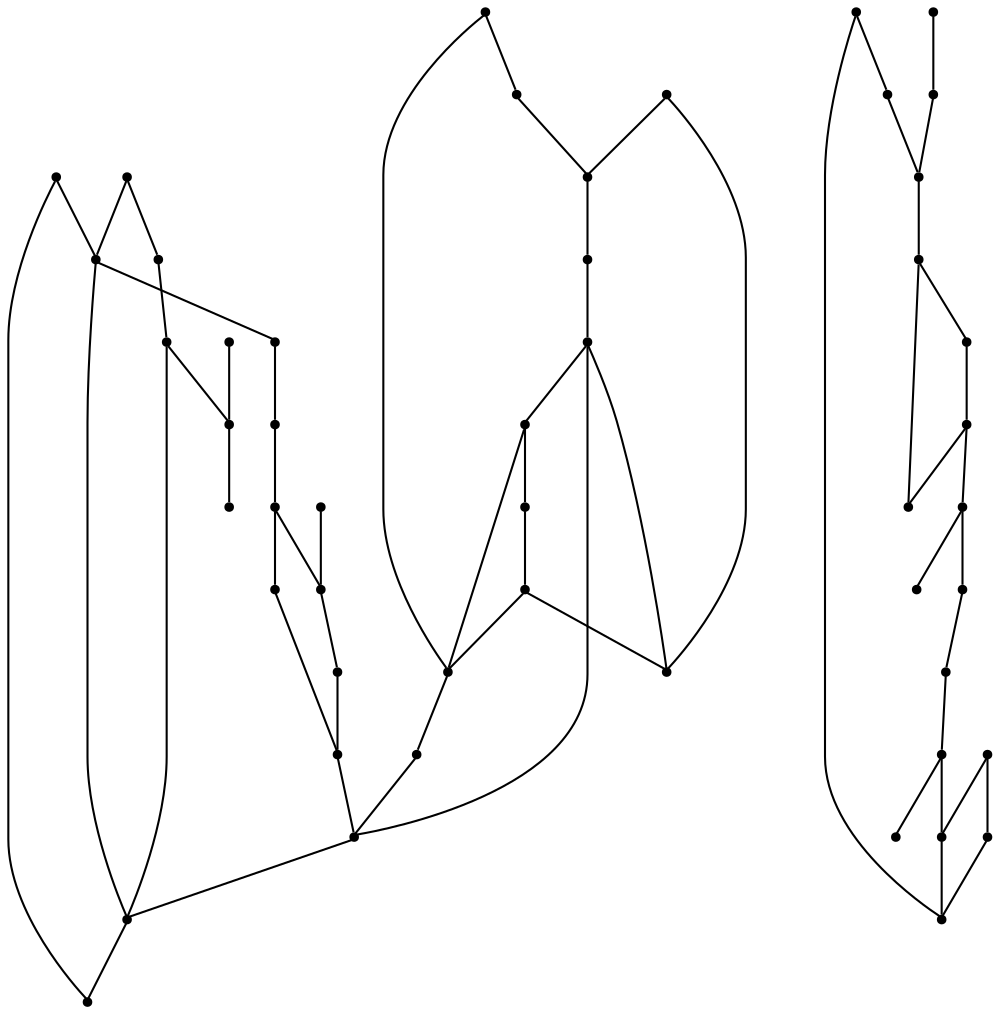 graph {
  node [shape=point,comment="{\"directed\":false,\"doi\":\"10.1007/3-540-45848-4_31\",\"figure\":\"6\"}"]

  v0 [pos="1265.8333142598472,2518.0527547200545"]
  v1 [pos="1290.0833447774253,2542.802764892581"]
  v2 [pos="1301.0832786560059,2574.3027547200545"]
  v3 [pos="1176.5832583109539,2516.052581787112"]
  v4 [pos="1136.8333498636882,2588.8026733398465"]
  v5 [pos="1217.8333600362143,2668.8027242024764"]
  v6 [pos="1171.833324432373,2653.552581787112"]
  v7 [pos="1148.083273569743,2626.3026733398465"]
  v8 [pos="1137.833309173584,2607.0526936848983"]
  v9 [pos="1044.3333148956299,2514.05266316732"]
  v10 [pos="1058.0833276112876,2527.302632649742"]
  v11 [pos="1061.5833759307864,2541.3025716145858"]
  v12 [pos="1069.0832932790122,2561.552764892581"]
  v13 [pos="908.3333174387615,2550.8026936848983"]
  v14 [pos="904.5833428700765,2576.0526835123724"]
  v15 [pos="944.8333581288656,2503.052602132164"]
  v16 [pos="1071.333408355713,2583.0526529947942"]
  v17 [pos="1034.583330154419,2639.3026529947942"]
  v18 [pos="997.0833301544192,2653.8025716145858"]
  v19 [pos="945.0833479563396,2644.5526936848983"]
  v20 [pos="930.8333555857341,2635.0525716145858"]
  v21 [pos="915.8333301544192,2613.5526835123724"]
  v22 [pos="908.0833276112875,2597.5525716145858"]
  v23 [pos="1840.8333142598472,2719.5526936848983"]
  v24 [pos="1840.3333346048994,2532.0526936848983"]
  v25 [pos="1784.0791066487632,2738.2108866373724"]
  v26 [pos="1728.3333142598472,2569.5526936848983"]
  v27 [pos="1709.0791066487632,2625.7108866373724"]
  v28 [pos="1728.3333142598472,2719.5526936848983"]
  v29 [pos="1671.5791066487632,2550.7108866373724"]
  v30 [pos="1652.8333346048994,2607.0526936848983"]
  v31 [pos="1653.3333142598472,2682.0526936848983"]
  v32 [pos="1649.3333498636885,2719.5526936848983"]
  v33 [pos="1539.8333549499514,2532.0526936848983"]
  v34 [pos="1538.83326848348,2644.5526936848983"]
  v35 [pos="1503.3333142598472,2550.8026936848983"]
  v36 [pos="1502.8333346048994,2532.0526936848983"]
  v37 [pos="1501.2082735697431,2569.4275716145858"]
  v38 [pos="1502.8333346048992,2644.5526936848983"]
  v39 [pos="1464.9583498636885,2533.552632649742"]
  v40 [pos="1467.083263397217,2569.3027038574246"]
  v41 [pos="1464.8333549499514,2607.0526936848983"]
  v42 [pos="1466.333293914795,2645.30266316732"]
  v43 [pos="1231.583309173584,2564.802632649742"]
  v44 [pos="1208.5833549499514,2594.4275716145858"]
  v45 [pos="1000.5833148956299,2555.302764892581"]
  v46 [pos="973.0833530426025,2573.5527852376326"]
  v47 [pos="964.3333276112875,2545.5526529947942"]
  v48 [pos="940.3333504994712,2606.3027242024764"]
  v49 [pos="926.3333479563396,2583.0526529947942"]

  v0 -- v3 [id="-1",pos="1265.8333142598472,2518.0527547200545 1252.538258962295,2509.116473480053 1236.5456470976521,2503.865132649742 1219.3333943684897,2503.865132649742 1203.6364761430368,2503.865132649742 1188.953902070752,2508.2325386808757 1176.5832583109539,2516.052581787112"]
  v14 -- v49 [id="-2",pos="904.5833428700765,2576.0526835123724 926.3333479563396,2583.0526529947942 926.3333479563396,2583.0526529947942 926.3333479563396,2583.0526529947942"]
  v1 -- v0 [id="-16",pos="1290.0833447774253,2542.802764892581 1283.6076808744785,2533.125909231475 1275.42285292537,2524.6296680241667 1265.8333142598472,2518.0527547200545"]
  v2 -- v1 [id="-17",pos="1301.0832786560059,2574.3027547200545 1299.606875696051,2562.9311925534644 1295.5910245046123,2552.35131287586 1290.0833447774253,2542.802764892581"]
  v2 -- v5 [id="-18",pos="1301.0832786560059,2574.3027547200545 1301.9487958429559,2578.3519812817876 1302.2708892822266,2582.5399657777443 1302.2708892822266,2586.8027547200545 1302.2708892822266,2632.5859883626326 1265.1167551676433,2669.740376790367 1217.8333600362143,2668.8027242024764"]
  v3 -- v4 [id="-20",pos="1176.5832583109539,2516.052581787112 1152.4406690412393,2530.356347011004 1136.3958994547527,2556.7163957070393 1136.8333498636882,2588.8026733398465"]
  v13 -- v47 [id="-21",pos="908.3333174387615,2550.8026936848983 935.26668548584,2550.7108866373724 935.26668548584,2550.7108866373724 935.26668548584,2550.7108866373724 936.6416931152345,2550.648325602216 936.6416931152345,2550.648325602216 936.6416931152345,2550.648325602216 938.016700744629,2550.648325602216 938.016700744629,2550.648325602216 938.016700744629,2550.648325602216 939.4541422526042,2550.58576456706 939.4541422526042,2550.58576456706 939.4541422526042,2550.58576456706 940.9541447957357,2550.58576456706 940.9541447957357,2550.58576456706 940.9541447957357,2550.58576456706 942.4541473388673,2550.5234578450545 942.4541473388673,2550.5234578450545 942.4541473388673,2550.5234578450545 944.0791447957357,2550.4608968098983 944.0791447957357,2550.4608968098983 944.0791447957357,2550.4608968098983 945.6416447957357,2550.398335774742 945.6416447957357,2550.398335774742 945.6416447957357,2550.398335774742 947.3292032877605,2550.273468017581 947.3292032877605,2550.273468017581 947.3292032877605,2550.273468017581 948.9541371663412,2550.2109069824246 948.9541371663412,2550.2109069824246 948.9541371663412,2550.2109069824246 950.641695658366,2550.085784912112 950.641695658366,2550.085784912112 950.641695658366,2550.085784912112 952.2666931152345,2549.9609171549505 952.2666931152345,2549.9609171549505 952.2666931152345,2549.9609171549505 953.9541880289714,2549.835795084638 953.9541880289714,2549.835795084638 953.9541880289714,2549.835795084638 955.6416829427084,2549.64836629232 955.6416829427084,2549.64836629232 955.6416829427084,2549.64836629232 964.3333276112875,2545.5526529947942 964.3333276112875,2545.5526529947942 964.3333276112875,2545.5526529947942"]
  v6 -- v5 [id="-22",pos="1171.833324432373,2653.552581787112 1184.8002161266618,2664.0430918820643 1201.4051988392782,2669.740376790367 1217.8333600362143,2668.8027242024764"]
  v7 -- v6 [id="-23",pos="1148.083273569743,2626.3026733398465 1152.8328493454312,2637.874104038151 1161.202883801176,2647.2059313939735 1171.833324432373,2653.552581787112"]
  v8 -- v7 [id="-24",pos="1137.833309173584,2607.0526936848983 1140.6037800440706,2613.9706948964 1143.3106397024849,2620.765259555688 1148.083273569743,2626.3026733398465"]
  v4 -- v8 [id="-25",pos="1136.8333498636882,2588.8026733398465 1136.3958994547527,2593.7001159406313 1137.2391568519113,2600.4016352251824 1137.833309173584,2607.0526936848983"]
  v9 -- v15 [id="-26",pos="1044.3333148956299,2514.05266316732 1029.4517051400303,2499.9205126669294 1009.3381048758449,2491.2400105794295 987.2084299723308,2491.2400105794295 971.6969153861685,2491.2400105794295 957.1759246791275,2495.504854962024 944.8333581288656,2503.052602132164"]
  v10 -- v9 [id="-27",pos="1058.0833276112876,2527.302632649742 1052.916710322398,2523.194916679833 1048.8660260736847,2518.3735398162676 1044.3333148956299,2514.05266316732"]
  v11 -- v10 [id="-28",pos="1061.5833759307864,2541.3025716145858 1061.1820786911242,2536.3623416000974 1058.9418517424933,2532.284953829187 1058.0833276112876,2527.302632649742"]
  v12 -- v11 [id="-29",pos="1069.0832932790122,2561.552764892581 1068.065282596739,2554.208213938976 1065.982910428801,2547.194684736679 1061.5833759307864,2541.3025716145858"]
  v12 -- v16 [id="-30",pos="1069.0832932790122,2561.552764892581 1069.8185563385655,2565.658553726668 1070.1459248860679,2569.8800784074556 1070.1459248860679,2574.177632649742 1070.1459248860679,2577.1261746532823 1069.9918226801658,2580.0389272591233 1071.333408355713,2583.0526529947942"]
  v13 -- v14 [id="-31",pos="908.3333174387615,2550.8026936848983 905.4572363171362,2558.0913709244132 904.2709350585939,2565.996745785194 904.5833428700765,2576.0526835123724"]
  v15 -- v13 [id="-32",pos="944.8333581288656,2503.052602132164 927.0650743274532,2513.4929405227713 913.6343815137582,2530.4607817023416 908.3333174387615,2550.8026936848983"]
  v17 -- v16 [id="-33",pos="1034.583330154419,2639.3026529947942 1054.4707939941775,2627.779207300965 1067.182583464452,2606.855551169835 1071.333408355713,2583.0526529947942"]
  v18 -- v17 [id="-34",pos="997.0833301544192,2653.8025716145858 1011.7681986047903,2654.7131211080496 1024.9125436848353,2649.318501672478 1034.583330154419,2639.3026529947942"]
  v18 -- v19 [id="-35",pos="997.0833301544192,2653.8025716145858 994.1307244754274,2656.899832608242 990.6945934644144,2657.1152547200545 987.2084299723308,2657.1152547200545 971.6352151745702,2657.1152547200545 957.0604199494612,2652.8164142825353 945.0833479563396,2644.5526936848983"]
  v20 -- v19 [id="-36",pos="930.8333555857341,2635.0525716145858 935.0643394855774,2638.9143798900054 939.6687799757892,2642.3775493324742 945.0833479563396,2644.5526936848983"]
  v21 -- v20 [id="-37",pos="915.8333301544192,2613.5526835123724 918.874930646238,2622.0069265318803 924.3902161658218,2629.0240783977515 930.8333555857341,2635.0525716145858"]
  v22 -- v21 [id="-38",pos="908.0833276112875,2597.5525716145858 909.3637695981772,2603.480091836831 911.6972677473838,2609.0239017888807 915.8333301544192,2613.5526835123724"]
  v14 -- v22 [id="-39",pos="904.5833428700765,2576.0526835123724 904.2709350585938,2582.336795112032 905.4509442200274,2590.221906875827 908.0833276112875,2597.5525716145858"]
  v23 -- v24 [id="-41",pos="1840.8333142598472,2719.5526936848983 1840.3333346048994,2532.0526936848983 1840.3333346048994,2532.0526936848983 1840.3333346048994,2532.0526936848983"]
  v23 -- v25 [id="-42",pos="1840.8333142598472,2719.5526936848983 1840.3291066487632,2728.8361409505233 1840.3291066487632,2728.8361409505233 1840.3291066487632,2728.8361409505233 1784.0791066487632,2738.2108866373724 1784.0791066487632,2738.2108866373724 1784.0791066487632,2738.2108866373724"]
  v25 -- v29 [id="-43",pos="1784.0791066487632,2738.2108866373724 1802.8291066487632,2536.6483866373724 1802.8291066487632,2536.6483866373724 1802.8291066487632,2536.6483866373724 1671.5791066487632,2550.7108866373724 1671.5791066487632,2550.7108866373724 1671.5791066487632,2550.7108866373724"]
  v27 -- v26 [id="-45",pos="1709.0791066487632,2625.7108866373724 1728.3333142598472,2569.5526936848983 1728.3333142598472,2569.5526936848983 1728.3333142598472,2569.5526936848983"]
  v28 -- v27 [id="-46",pos="1728.3333142598472,2719.5526936848983 1709.0791066487632,2625.7108866373724 1709.0791066487632,2625.7108866373724 1709.0791066487632,2625.7108866373724"]
  v20 -- v48 [id="-49",pos="930.8333555857341,2635.0525716145858 940.3333504994712,2606.3027242024764 940.3333504994712,2606.3027242024764 940.3333504994712,2606.3027242024764"]
  v30 -- v27 [id="-51",pos="1652.8333346048994,2607.0526936848983 1709.0791066487632,2625.7108866373724 1709.0791066487632,2625.7108866373724 1709.0791066487632,2625.7108866373724"]
  v29 -- v24 [id="-52",pos="1671.5791066487632,2550.7108866373724 1840.3333346048994,2532.0526936848983 1840.3333346048994,2532.0526936848983 1840.3333346048994,2532.0526936848983"]
  v30 -- v29 [id="-54",pos="1652.8333346048994,2607.0526936848983 1671.5791066487632,2550.7108866373724 1671.5791066487632,2550.7108866373724 1671.5791066487632,2550.7108866373724"]
  v31 -- v30 [id="-55",pos="1653.3333142598472,2682.0526936848983 1652.8333346048994,2607.0526936848983 1652.8333346048994,2607.0526936848983 1652.8333346048994,2607.0526936848983"]
  v32 -- v31 [id="-56",pos="1649.3333498636885,2719.5526936848983 1653.3333142598472,2682.0526936848983 1653.3333142598472,2682.0526936848983 1653.3333142598472,2682.0526936848983"]
  v32 -- v25 [id="-57",pos="1649.3333498636885,2719.5526936848983 1652.8291066487632,2728.8361409505233 1652.8291066487632,2728.8361409505233 1652.8291066487632,2728.8361409505233 1784.0791066487632,2738.2108866373724 1784.0791066487632,2738.2108866373724 1784.0791066487632,2738.2108866373724"]
  v47 -- v9 [id="-63",pos="964.3333276112875,2545.5526529947942 971.4541753133138,2547.2107747395858 971.4541753133138,2547.2107747395858 971.4541753133138,2547.2107747395858 974.7041702270509,2546.460805257164 974.7041702270509,2546.460805257164 974.7041702270509,2546.460805257164 976.3916651407878,2546.0859476725286 976.3916651407878,2546.0859476725286 976.3916651407878,2546.0859476725286 979.8916498819988,2545.2108561197942 979.8916498819988,2545.2108561197942 979.8916498819988,2545.2108561197942 981.6416422526042,2544.7108764648465 981.6416422526042,2544.7108764648465 981.6416422526042,2544.7108764648465 985.26668548584,2543.7109171549505 985.26668548584,2543.7109171549505 985.26668548584,2543.7109171549505 988.8916651407878,2542.585835774742 988.8916651407878,2542.585835774742 988.8916651407878,2542.585835774742 990.7041549682618,2541.9609883626326 990.7041549682618,2541.9609883626326 990.7041549682618,2541.9609883626326 992.5166447957357,2541.3984476725286 992.5166447957357,2541.3984476725286 992.5166447957357,2541.3984476725286 994.2666371663412,2540.7733459472684 994.2666371663412,2540.7733459472684 994.2666371663412,2540.7733459472684 995.954195658366,2540.148498535159 995.954195658366,2540.148498535159 995.954195658366,2540.148498535159 997.6416905721029,2539.5859578450545 997.6416905721029,2539.5859578450545 997.6416905721029,2539.5859578450545 999.2666880289714,2538.898295084638 999.2666880289714,2538.898295084638 999.2666880289714,2538.898295084638 1000.89168548584,2538.2734476725286 1000.89168548584,2538.2734476725286 1000.89168548584,2538.2734476725286 1002.45418548584,2537.6483459472684 1002.45418548584,2537.6483459472684 1002.45418548584,2537.6483459472684 1005.4541905721029,2536.3983968098983 1005.4541905721029,2536.3983968098983 1005.4541905721029,2536.3983968098983 1006.891695658366,2535.7109883626326 1006.891695658366,2535.7109883626326 1006.891695658366,2535.7109883626326 1008.3291371663412,2535.0858866373724 1008.3291371663412,2535.0858866373724 1008.3291371663412,2535.0858866373724 1012.8291447957357,2532.8359781901067 1012.8291447957357,2532.8359781901067 1012.8291447957357,2532.8359781901067 1014.3291473388673,2532.0234476725286 1014.3291473388673,2532.0234476725286 1014.3291473388673,2532.0234476725286 1015.8916473388673,2531.1483561197942 1015.8916473388673,2531.1483561197942 1015.8916473388673,2531.1483561197942 1017.4541473388673,2530.2109578450545 1017.4541473388673,2530.2109578450545 1017.4541473388673,2530.2109578450545 1019.1416422526042,2529.273305257164 1019.1416422526042,2529.273305257164 1019.1416422526042,2529.273305257164 1020.8916982014974,2528.210784912112 1020.8916982014974,2528.210784912112 1020.8916982014974,2528.210784912112 1022.7041880289714,2527.0233968098983 1022.7041880289714,2527.0233968098983 1022.7041880289714,2527.0233968098983 1024.6416727701824,2525.836008707685 1024.6416727701824,2525.836008707685 1024.6416727701824,2525.836008707685 1026.6416549682617,2524.523498535159 1026.6416549682617,2524.523498535159 1026.6416549682617,2524.523498535159 1030.8916727701824,2521.7733561197942 1030.8916727701824,2521.7733561197942 1030.8916727701824,2521.7733561197942 1033.0166498819988,2520.3359781901067 1033.0166498819988,2520.3359781901067 1033.0166498819988,2520.3359781901067 1035.0791931152344,2518.9609069824246 1035.0791931152344,2518.9609069824246 1035.0791931152344,2518.9609069824246 1037.0166778564453,2517.6483968098983 1037.0166778564453,2517.6483968098983 1037.0166778564453,2517.6483968098983 1038.7666702270508,2516.3984476725286 1038.7666702270508,2516.3984476725286 1038.7666702270508,2516.3984476725286 1044.3333148956299,2514.05266316732 1044.3333148956299,2514.05266316732 1044.3333148956299,2514.05266316732"]
  v19 -- v16 [id="-69",pos="945.0833479563396,2644.5526936848983 949.32918548584,2640.5233561197942 949.32918548584,2640.5233561197942 949.32918548584,2640.5233561197942 949.7041702270509,2639.7733866373724 949.7041702270509,2639.7733866373724 949.7041702270509,2639.7733866373724 950.3291447957357,2638.585998535159 950.3291447957357,2638.585998535159 950.3291447957357,2638.585998535159 951.0166803995769,2637.3983561197942 951.0166803995769,2637.3983561197942 951.0166803995769,2637.3983561197942 951.5791575113933,2636.335835774742 951.5791575113933,2636.335835774742 951.5791575113933,2636.335835774742 952.079200744629,2635.460998535159 952.079200744629,2635.460998535159 952.079200744629,2635.460998535159 952.45418548584,2634.8358968098983 952.45418548584,2634.8358968098983 952.45418548584,2634.8358968098983 952.7666727701824,2634.2733561197942 952.7666727701824,2634.2733561197942 952.7666727701824,2634.2733561197942 953.0166625976564,2633.898498535159 953.0166625976564,2633.898498535159 953.0166625976564,2633.898498535159 953.2041549682618,2633.5233866373724 953.2041549682618,2633.5233866373724 953.2041549682618,2633.5233866373724 953.4541447957357,2633.1482747395858 953.4541447957357,2633.1482747395858 953.4541447957357,2633.1482747395858 953.766695658366,2632.7108561197942 953.766695658366,2632.7108561197942 953.766695658366,2632.7108561197942 954.1416803995769,2632.086008707685 954.1416803995769,2632.086008707685 954.1416803995769,2632.086008707685 954.7041575113933,2631.335784912112 954.7041575113933,2631.335784912112 954.7041575113933,2631.335784912112 955.4541905721029,2630.27326456706 955.4541905721029,2630.27326456706 955.4541905721029,2630.27326456706 957.7041625976564,2627.4608154296902 957.7041625976564,2627.4608154296902 957.7041625976564,2627.4608154296902 959.0791702270509,2625.7108866373724 959.0791702270509,2625.7108866373724 959.0791702270509,2625.7108866373724 960.5166753133138,2623.9609578450545 960.5166753133138,2623.9609578450545 960.5166753133138,2623.9609578450545 961.8916829427084,2622.46076456706 961.8916829427084,2622.46076456706 961.8916829427084,2622.46076456706 963.016700744629,2621.148508707685 963.016700744629,2621.148508707685 963.016700744629,2621.148508707685 963.9541625976564,2620.2108561197942 963.9541625976564,2620.2108561197942 963.9541625976564,2620.2108561197942 964.579200744629,2619.4608866373724 964.579200744629,2619.4608866373724 964.579200744629,2619.4608866373724 965.4541651407878,2618.585795084638 965.4541651407878,2618.585795084638 965.4541651407878,2618.585795084638 965.7041549682618,2618.273498535159 965.7041549682618,2618.273498535159 965.7041549682618,2618.273498535159 966.0166422526042,2618.023508707685 966.0166422526042,2618.023508707685 966.0166422526042,2618.023508707685 966.8916702270509,2617.1484171549505 966.8916702270509,2617.1484171549505 966.8916702270509,2617.1484171549505 967.6416397094728,2616.5233154296902 967.6416397094728,2616.5233154296902 967.6416397094728,2616.5233154296902 968.5791651407878,2615.5859171549505 968.5791651407878,2615.5859171549505 968.5791651407878,2615.5859171549505 969.8916753133138,2614.460835774742 969.8916753133138,2614.460835774742 969.8916753133138,2614.460835774742 971.3916778564454,2613.08576456706 971.3916778564454,2613.08576456706 971.3916778564454,2613.08576456706 973.1416702270509,2611.6483866373724 973.1416702270509,2611.6483866373724 973.1416702270509,2611.6483866373724 974.8916625976564,2610.2733154296902 974.8916625976564,2610.2733154296902 974.8916625976564,2610.2733154296902 976.3916651407878,2609.02336629232 976.3916651407878,2609.02336629232 976.3916651407878,2609.02336629232 977.6416778564454,2608.085968017581 977.6416778564454,2608.085968017581 977.6416778564454,2608.085968017581 978.5791397094728,2607.335998535159 978.5791397094728,2607.335998535159 978.5791397094728,2607.335998535159 979.2666753133138,2606.83576456706 979.2666753133138,2606.83576456706 979.2666753133138,2606.83576456706 979.7041575113933,2606.523468017581 979.7041575113933,2606.523468017581 979.7041575113933,2606.523468017581 980.204200744629,2606.1483561197942 980.204200744629,2606.1483561197942 980.204200744629,2606.1483561197942 980.3916931152345,2606.0234883626326 980.3916931152345,2606.0234883626326 980.3916931152345,2606.0234883626326 980.6416829427084,2605.89836629232 980.6416829427084,2605.89836629232 980.6416829427084,2605.89836629232 981.0791651407878,2605.5858154296902 981.0791651407878,2605.5858154296902 981.0791651407878,2605.5858154296902 981.766700744629,2605.2109578450545 981.766700744629,2605.2109578450545 981.766700744629,2605.2109578450545 982.7041625976564,2604.7109781901067 982.7041625976564,2604.7109781901067 982.7041625976564,2604.7109781901067 983.9541753133138,2604.0233154296902 983.9541753133138,2604.0233154296902 983.9541753133138,2604.0233154296902 985.4541778564454,2603.1484781901067 985.4541778564454,2603.1484781901067 985.4541778564454,2603.1484781901067 987.2041702270509,2602.2733866373724 987.2041702270509,2602.2733866373724 987.2041702270509,2602.2733866373724 989.1416549682618,2601.3359883626326 989.1416549682618,2601.3359883626326 989.1416549682618,2601.3359883626326 990.8916473388673,2600.58576456706 990.8916473388673,2600.58576456706 990.8916473388673,2600.58576456706 992.2041575113933,2600.085784912112 992.2041575113933,2600.085784912112 992.2041575113933,2600.085784912112 993.2041803995769,2599.7734883626326 993.2041803995769,2599.7734883626326 993.2041803995769,2599.7734883626326 993.8291549682618,2599.585805257164 993.8291549682618,2599.585805257164 993.8291549682618,2599.585805257164 994.2666371663412,2599.523498535159 994.2666371663412,2599.523498535159 994.2666371663412,2599.523498535159 995.3916549682618,2599.523498535159 995.3916549682618,2599.523498535159 995.3916549682618,2599.523498535159 996.0166931152345,2599.3983764648465 996.0166931152345,2599.3983764648465 996.0166931152345,2599.3983764648465 996.8916575113933,2599.1483866373724 996.8916575113933,2599.1483866373724 996.8916575113933,2599.1483866373724 998.0791727701824,2598.7732747395858 998.0791727701824,2598.7732747395858 998.0791727701824,2598.7732747395858 999.5791753133138,2598.2109883626326 999.5791753133138,2598.2109883626326 999.5791753133138,2598.2109883626326 1001.2666702270509,2597.5858866373724 1001.2666702270509,2597.5858866373724 1001.2666702270509,2597.5858866373724 1003.0791600545248,2596.8359171549505 1003.0791600545248,2596.8359171549505 1003.0791600545248,2596.8359171549505 1004.4541676839193,2596.2108154296902 1004.4541676839193,2596.2108154296902 1004.4541676839193,2596.2108154296902 1005.2041371663412,2595.7733968098983 1005.2041371663412,2595.7733968098983 1005.2041371663412,2595.7733968098983 1005.4541905721029,2595.5234069824246 1005.4541905721029,2595.5234069824246 1005.4541905721029,2595.5234069824246 1005.3916931152345,2595.3359781901067 1005.3916931152345,2595.3359781901067 1005.3916931152345,2595.3359781901067 1005.2041371663412,2595.2734171549505 1005.2041371663412,2595.2734171549505 1005.2041371663412,2595.2734171549505 1004.9541473388673,2595.148295084638 1004.9541473388673,2595.148295084638 1004.9541473388673,2595.148295084638 1004.9541473388673,2594.96086629232 1004.9541473388673,2594.96086629232 1004.9541473388673,2594.96086629232 1005.3916931152345,2594.7108764648465 1005.3916931152345,2594.7108764648465 1005.3916931152345,2594.7108764648465 1006.3916524251302,2594.2734578450545 1006.3916524251302,2594.2734578450545 1006.3916524251302,2594.2734578450545 1008.2041422526042,2593.6483561197942 1008.2041422526042,2593.6483561197942 1008.2041422526042,2593.6483561197942 1010.6416702270509,2592.8983866373724 1010.6416702270509,2592.8983866373724 1010.6416702270509,2592.8983866373724 1012.5166575113933,2592.3984069824246 1012.5166575113933,2592.3984069824246 1012.5166575113933,2592.3984069824246 1014.3291473388673,2591.8984273274764 1014.3291473388673,2591.8984273274764 1014.3291473388673,2591.8984273274764 1016.0166422526042,2591.5233154296902 1016.0166422526042,2591.5233154296902 1016.0166422526042,2591.5233154296902 1017.4541473388673,2591.21076456706 1017.4541473388673,2591.21076456706 1017.4541473388673,2591.21076456706 1018.6416625976564,2590.9607747395858 1018.6416625976564,2590.9607747395858 1018.6416625976564,2590.9607747395858 1019.5791880289714,2590.8359069824246 1019.5791880289714,2590.8359069824246 1019.5791880289714,2590.8359069824246 1020.3291575113933,2590.710784912112 1020.3291575113933,2590.710784912112 1020.3291575113933,2590.710784912112 1021.0166931152345,2590.5859171549505 1021.0166931152345,2590.5859171549505 1021.0166931152345,2590.5859171549505 1021.5791702270509,2590.5859171549505 1021.5791702270509,2590.5859171549505 1021.5791702270509,2590.5859171549505 1022.2041447957357,2590.5233561197942 1022.2041447957357,2590.5233561197942 1022.2041447957357,2590.5233561197942 1022.8291829427084,2590.3984883626326 1022.8291829427084,2590.3984883626326 1022.8291829427084,2590.3984883626326 1023.6416498819988,2590.27336629232 1023.6416498819988,2590.27336629232 1023.6416498819988,2590.27336629232 1024.7041702270508,2590.148498535159 1024.7041702270508,2590.148498535159 1024.7041702270508,2590.148498535159 1026.016680399577,2589.898508707685 1026.016680399577,2589.898508707685 1026.016680399577,2589.898508707685 1027.6416778564453,2589.5859578450545 1027.6416778564453,2589.5859578450545 1027.6416778564453,2589.5859578450545 1029.5791625976562,2589.2108459472684 1029.5791625976562,2589.2108459472684 1029.5791625976562,2589.2108459472684 1031.7666371663413,2588.71086629232 1031.7666371663413,2588.71086629232 1031.7666371663413,2588.71086629232 1034.0791702270508,2588.2108866373724 1034.0791702270508,2588.2108866373724 1034.0791702270508,2588.2108866373724 1036.6416931152344,2587.6483459472684 1036.6416931152344,2587.6483459472684 1036.6416931152344,2587.6483459472684 1038.8291676839194,2587.085805257164 1038.8291676839194,2587.085805257164 1038.8291676839194,2587.085805257164 1040.6416575113933,2586.6483866373724 1040.6416575113933,2586.6483866373724 1040.6416575113933,2586.6483866373724 1041.8916702270508,2586.335835774742 1041.8916702270508,2586.335835774742 1041.8916702270508,2586.335835774742 1042.7666982014975,2586.023284912112 1042.7666982014975,2586.023284912112 1042.7666982014975,2586.023284912112 1043.329175313314,2585.8358561197942 1043.329175313314,2585.8358561197942 1043.329175313314,2585.8358561197942 1043.6416625976562,2585.6484273274764 1043.6416625976562,2585.6484273274764 1043.6416625976562,2585.6484273274764 1043.8291549682617,2585.460998535159 1043.8291549682617,2585.460998535159 1043.8291549682617,2585.460998535159 1044.0166473388672,2585.3358764648465 1044.0166473388672,2585.3358764648465 1044.0166473388672,2585.3358764648465 1044.3291982014975,2585.1484476725286 1044.3291982014975,2585.1484476725286 1044.3291982014975,2585.1484476725286 1044.8291778564453,2584.96076456706 1044.8291778564453,2584.96076456706 1044.8291778564453,2584.96076456706 1045.6416447957358,2584.773335774742 1045.6416447957358,2584.773335774742 1045.6416447957358,2584.773335774742 1046.8916575113933,2584.460784912112 1046.8916575113933,2584.460784912112 1046.8916575113933,2584.460784912112 1048.5166549682617,2584.1484883626326 1048.5166549682617,2584.1484883626326 1048.5166549682617,2584.1484883626326 1050.5166371663413,2583.8359375000027 1050.5166371663413,2583.8359375000027 1050.5166371663413,2583.8359375000027 1052.8291702270508,2583.5233866373724 1052.8291702270508,2583.5233866373724 1052.8291702270508,2583.5233866373724 1055.1417032877605,2583.2733968098983 1055.1417032877605,2583.2733968098983 1055.1417032877605,2583.2733968098983 1057.266680399577,2583.085968017581 1057.266680399577,2583.085968017581 1057.266680399577,2583.085968017581 1059.0791702270508,2582.898284912112 1059.0791702270508,2582.898284912112 1059.0791702270508,2582.898284912112 1060.516675313314,2582.7734171549505 1060.516675313314,2582.7734171549505 1060.516675313314,2582.7734171549505 1061.704190572103,2582.648295084638 1061.704190572103,2582.648295084638 1061.704190572103,2582.648295084638 1062.7041498819988,2582.5234273274764 1062.7041498819988,2582.5234273274764 1062.7041498819988,2582.5234273274764 1063.4541829427085,2582.46086629232 1063.4541829427085,2582.46086629232 1063.4541829427085,2582.46086629232 1064.1416549682617,2582.335998535159 1064.1416549682617,2582.335998535159 1064.1416549682617,2582.335998535159 1065.5166625976562,2582.2108764648465 1065.5166625976562,2582.2108764648465 1065.5166625976562,2582.2108764648465 1066.3291931152344,2582.2108764648465 1066.3291931152344,2582.2108764648465 1066.3291931152344,2582.2108764648465 1071.333408355713,2583.0526529947942 1071.333408355713,2583.0526529947942 1071.333408355713,2583.0526529947942"]
  v46 -- v45 [id="-104",pos="973.0833530426025,2573.5527852376326 1000.5833148956299,2555.302764892581 1000.5833148956299,2555.302764892581 1000.5833148956299,2555.302764892581"]
  v5 -- v8 [id="-140",pos="1217.8333600362143,2668.8027242024764 1136.3958994547527,2669.740376790367 1136.3958994547527,2669.740376790367 1136.3958994547527,2669.740376790367 1137.833309173584,2607.0526936848983 1137.833309173584,2607.0526936848983 1137.833309173584,2607.0526936848983"]
  v5 -- v34 [id="-141",pos="1217.8333600362143,2668.8027242024764 1540.3292338053386,2669.740376790367 1540.3292338053386,2669.740376790367 1540.3292338053386,2669.740376790367 1538.83326848348,2644.5526936848983 1538.83326848348,2644.5526936848983 1538.83326848348,2644.5526936848983"]
  v4 -- v44 [id="-144",pos="1136.8333498636882,2588.8026733398465 1208.5833549499514,2594.4275716145858 1208.5833549499514,2594.4275716145858 1208.5833549499514,2594.4275716145858"]
  v6 -- v44 [id="-145",pos="1171.833324432373,2653.552581787112 1208.5833549499514,2594.4275716145858 1208.5833549499514,2594.4275716145858 1208.5833549499514,2594.4275716145858"]
  v43 -- v0 [id="-149",pos="1231.583309173584,2564.802632649742 1265.8333142598472,2518.0527547200545 1265.8333142598472,2518.0527547200545 1265.8333142598472,2518.0527547200545"]
  v25 -- v42 [id="-152",pos="1784.0791066487632,2738.2108866373724 1465.3291066487632,2756.9608866373724 1465.3291066487632,2756.9608866373724 1465.3291066487632,2756.9608866373724 1466.333293914795,2645.30266316732 1466.333293914795,2645.30266316732 1466.333293914795,2645.30266316732"]
  v42 -- v41 [id="-153",pos="1466.333293914795,2645.30266316732 1464.8333549499514,2607.0526936848983 1464.8333549499514,2607.0526936848983 1464.8333549499514,2607.0526936848983"]
  v41 -- v40 [id="-154",pos="1464.8333549499514,2607.0526936848983 1467.083263397217,2569.3027038574246 1467.083263397217,2569.3027038574246 1467.083263397217,2569.3027038574246"]
  v40 -- v39 [id="-155",pos="1467.083263397217,2569.3027038574246 1464.9583498636885,2533.552632649742 1464.9583498636885,2533.552632649742 1464.9583498636885,2533.552632649742"]
  v40 -- v37 [id="-156",pos="1467.083263397217,2569.3027038574246 1501.2082735697431,2569.4275716145858 1501.2082735697431,2569.4275716145858 1501.2082735697431,2569.4275716145858"]
  v39 -- v36 [id="-157",pos="1464.9583498636885,2533.552632649742 1502.8333346048994,2532.0526936848983 1502.8333346048994,2532.0526936848983 1502.8333346048994,2532.0526936848983"]
  v36 -- v33 [id="-158",pos="1502.8333346048994,2532.0526936848983 1539.8333549499514,2532.0526936848983 1539.8333549499514,2532.0526936848983 1539.8333549499514,2532.0526936848983"]
  v33 -- v29 [id="-159",pos="1539.8333549499514,2532.0526936848983 1671.5791066487632,2550.7108866373724 1671.5791066487632,2550.7108866373724 1671.5791066487632,2550.7108866373724"]
  v38 -- v37 [id="-162",pos="1502.8333346048992,2644.5526936848983 1501.2082735697431,2569.4275716145858 1501.2082735697431,2569.4275716145858 1501.2082735697431,2569.4275716145858"]
  v37 -- v35 [id="-163",pos="1501.2082735697431,2569.4275716145858 1503.3333142598472,2550.8026936848983 1503.3333142598472,2550.8026936848983 1503.3333142598472,2550.8026936848983"]
  v35 -- v36 [id="-164",pos="1503.3333142598472,2550.8026936848983 1502.8333346048994,2532.0526936848983 1502.8333346048994,2532.0526936848983 1502.8333346048994,2532.0526936848983"]
  v4 -- v33 [id="-165",pos="1136.8333498636882,2588.8026733398465 1136.3958994547527,2503.865132649742 1136.3958994547527,2503.865132649742 1136.3958994547527,2503.865132649742 1540.3292338053386,2503.865132649742 1540.3292338053386,2503.865132649742 1540.3292338053386,2503.865132649742 1539.8333549499514,2532.0526936848983 1539.8333549499514,2532.0526936848983 1539.8333549499514,2532.0526936848983"]
  v34 -- v33 [id="-166",pos="1538.83326848348,2644.5526936848983 1539.8333549499514,2532.0526936848983 1539.8333549499514,2532.0526936848983 1539.8333549499514,2532.0526936848983"]
  v45 -- v10 [id="-201",pos="1000.5833148956299,2555.302764892581 1058.0833276112876,2527.302632649742 1058.0833276112876,2527.302632649742 1058.0833276112876,2527.302632649742"]
  v43 -- v44 [id="-148",pos="1231.583309173584,2564.802632649742 1208.5833549499514,2594.4275716145858 1208.5833549499514,2594.4275716145858 1208.5833549499514,2594.4275716145858"]
}